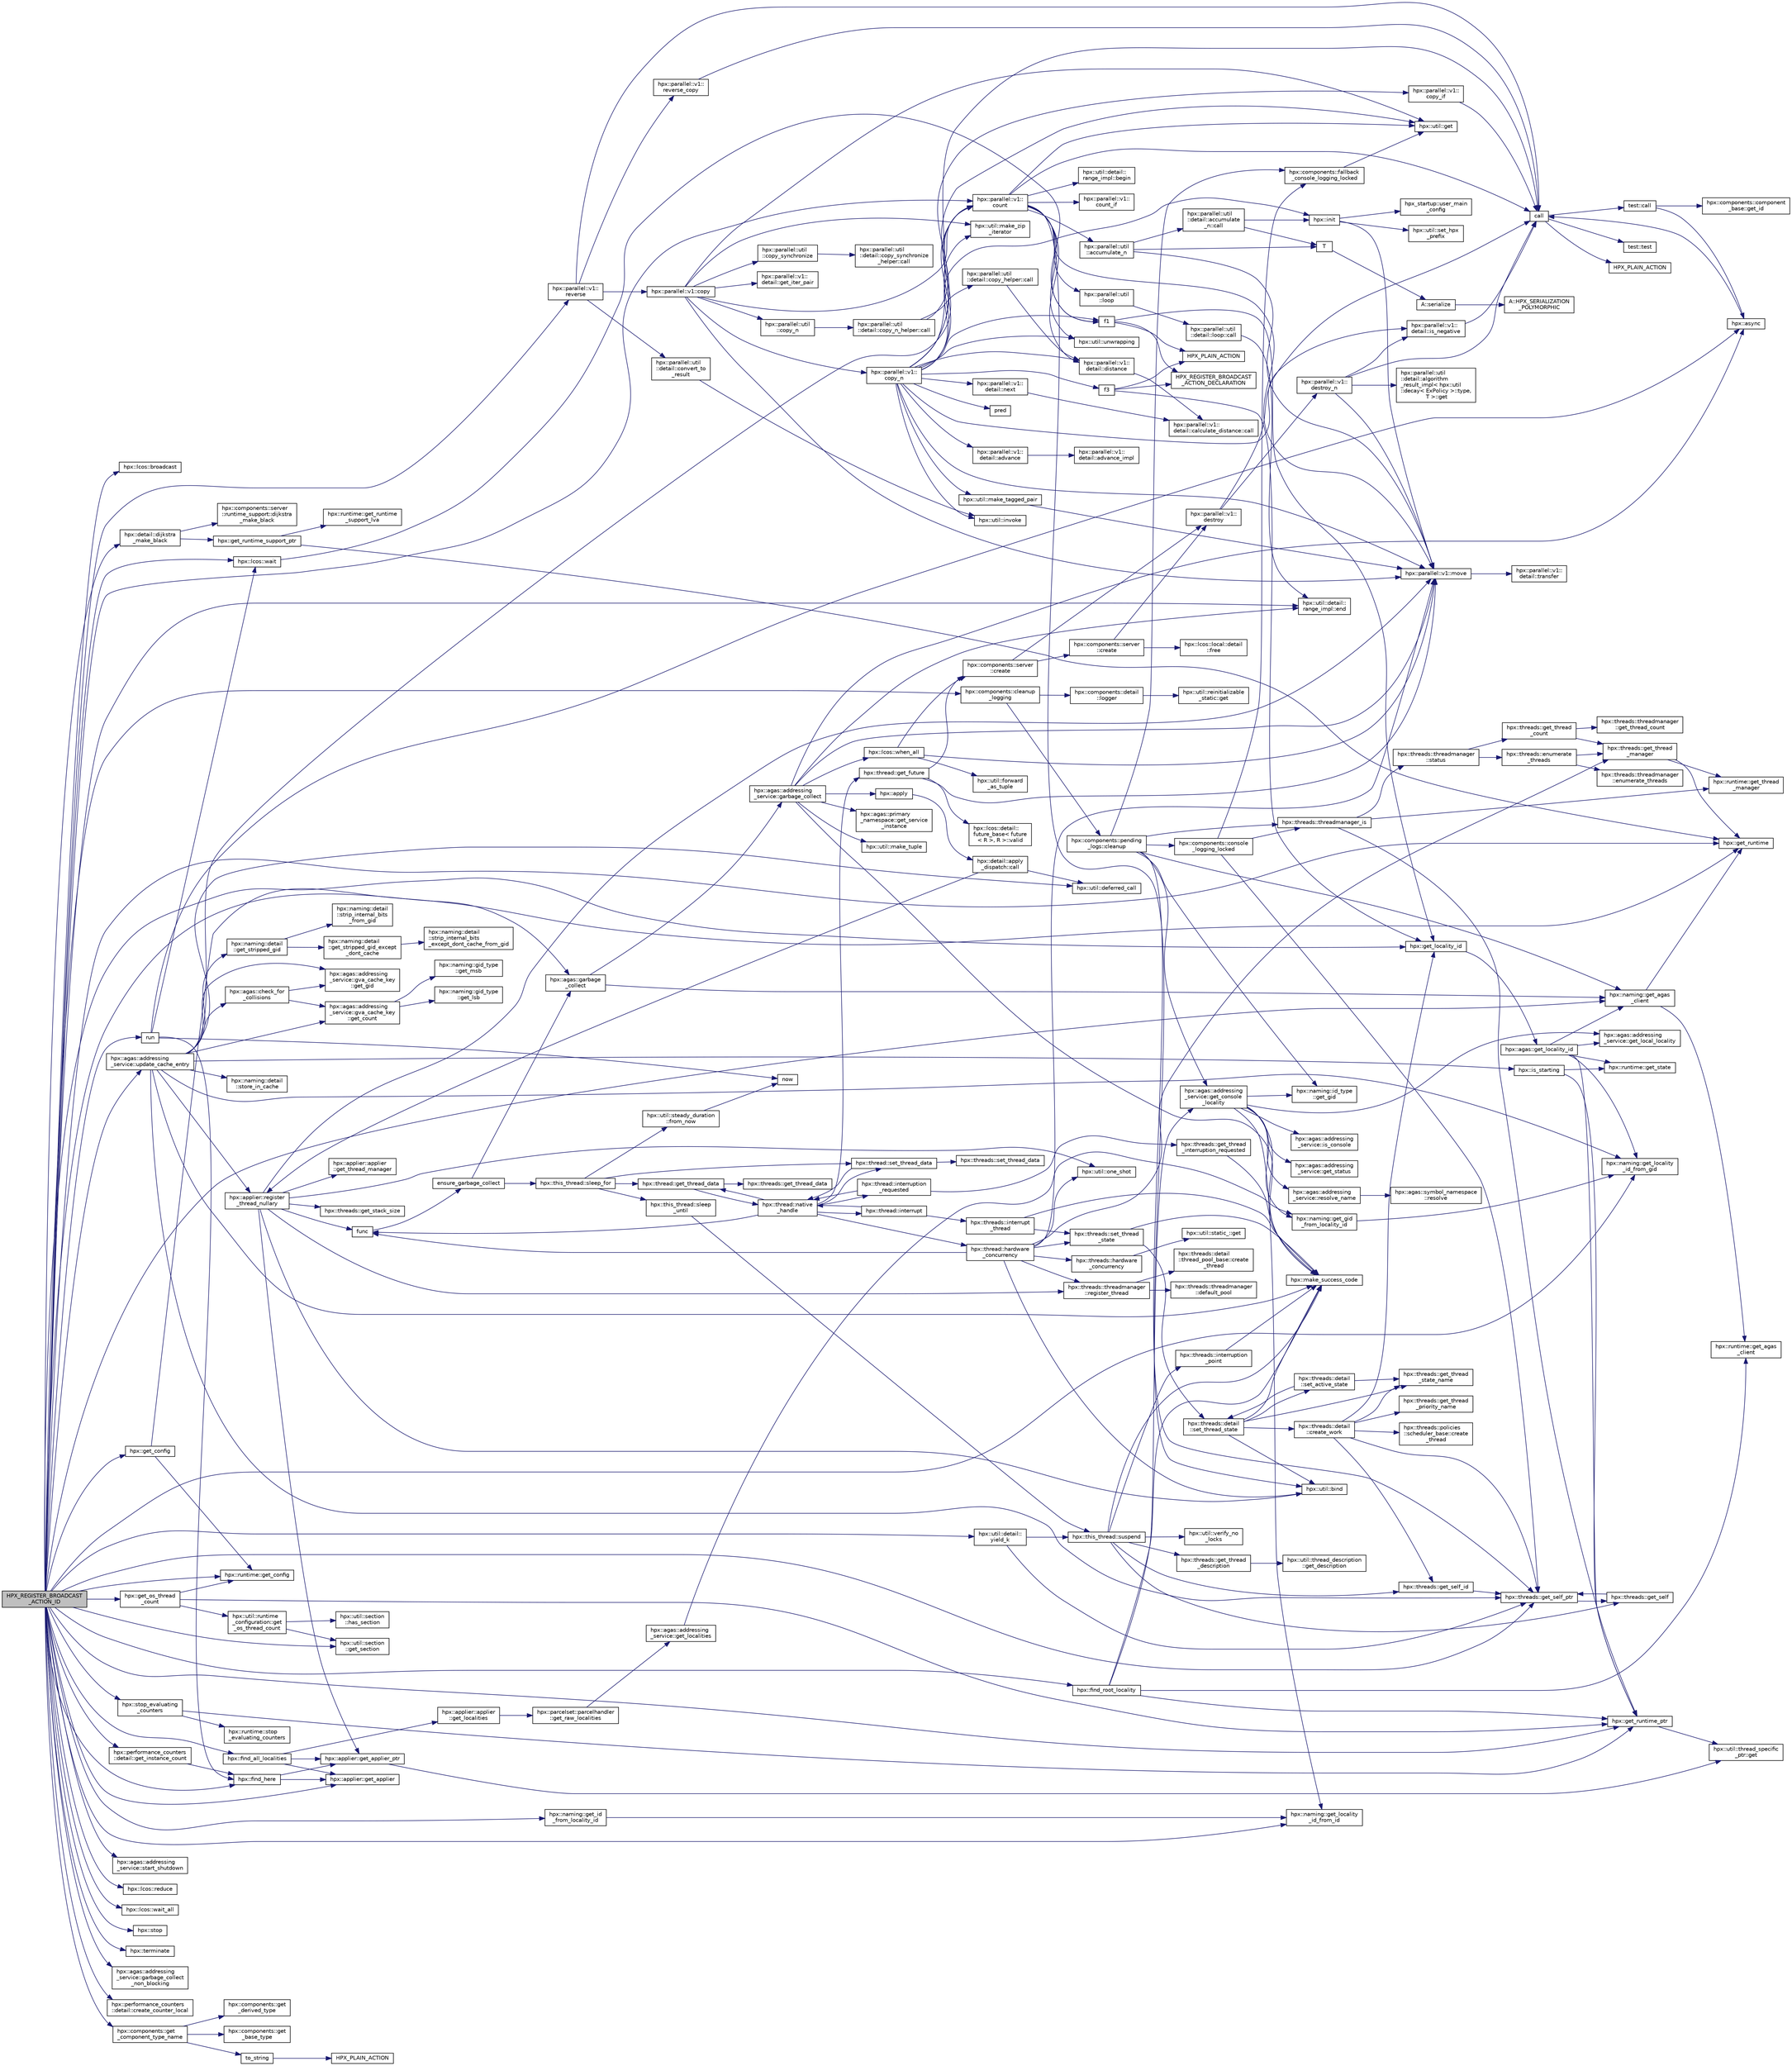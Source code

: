 digraph "HPX_REGISTER_BROADCAST_ACTION_ID"
{
  edge [fontname="Helvetica",fontsize="10",labelfontname="Helvetica",labelfontsize="10"];
  node [fontname="Helvetica",fontsize="10",shape=record];
  rankdir="LR";
  Node2 [label="HPX_REGISTER_BROADCAST\l_ACTION_ID",height=0.2,width=0.4,color="black", fillcolor="grey75", style="filled", fontcolor="black"];
  Node2 -> Node3 [color="midnightblue",fontsize="10",style="solid",fontname="Helvetica"];
  Node3 [label="hpx::lcos::broadcast",height=0.2,width=0.4,color="black", fillcolor="white", style="filled",URL="$d2/dc9/namespacehpx_1_1lcos.html#a07a7d3e7d52cda4c72624f53a2a506e0"];
  Node2 -> Node4 [color="midnightblue",fontsize="10",style="solid",fontname="Helvetica"];
  Node4 [label="hpx::detail::dijkstra\l_make_black",height=0.2,width=0.4,color="black", fillcolor="white", style="filled",URL="$d5/dbe/namespacehpx_1_1detail.html#ac6d90f314ffbe8f7bbe3f3e34b2f6aa5"];
  Node4 -> Node5 [color="midnightblue",fontsize="10",style="solid",fontname="Helvetica"];
  Node5 [label="hpx::get_runtime_support_ptr",height=0.2,width=0.4,color="black", fillcolor="white", style="filled",URL="$d8/d83/namespacehpx.html#ac8bb2dbc9d69dce929180e2679a9f56f"];
  Node5 -> Node6 [color="midnightblue",fontsize="10",style="solid",fontname="Helvetica"];
  Node6 [label="hpx::get_runtime",height=0.2,width=0.4,color="black", fillcolor="white", style="filled",URL="$d8/d83/namespacehpx.html#aef902cc6c7dd3b9fbadf34d1e850a070"];
  Node5 -> Node7 [color="midnightblue",fontsize="10",style="solid",fontname="Helvetica"];
  Node7 [label="hpx::runtime::get_runtime\l_support_lva",height=0.2,width=0.4,color="black", fillcolor="white", style="filled",URL="$d0/d7b/classhpx_1_1runtime.html#aa284ae9894186555459b37cef96ab1f2"];
  Node4 -> Node8 [color="midnightblue",fontsize="10",style="solid",fontname="Helvetica"];
  Node8 [label="hpx::components::server\l::runtime_support::dijkstra\l_make_black",height=0.2,width=0.4,color="black", fillcolor="white", style="filled",URL="$d8/d25/classhpx_1_1components_1_1server_1_1runtime__support.html#a003e2dcc7a6c16cf79ee72c8967563f4"];
  Node2 -> Node9 [color="midnightblue",fontsize="10",style="solid",fontname="Helvetica"];
  Node9 [label="hpx::applier::get_applier",height=0.2,width=0.4,color="black", fillcolor="white", style="filled",URL="$d8/dcb/namespacehpx_1_1applier.html#aba1147ab54a476403b37f20a39b1e239"];
  Node2 -> Node10 [color="midnightblue",fontsize="10",style="solid",fontname="Helvetica"];
  Node10 [label="hpx::agas::addressing\l_service::start_shutdown",height=0.2,width=0.4,color="black", fillcolor="white", style="filled",URL="$db/d58/structhpx_1_1agas_1_1addressing__service.html#a255409f4e785d0034b1a6fbd45a35bb5"];
  Node2 -> Node11 [color="midnightblue",fontsize="10",style="solid",fontname="Helvetica"];
  Node11 [label="hpx::get_os_thread\l_count",height=0.2,width=0.4,color="black", fillcolor="white", style="filled",URL="$d8/d83/namespacehpx.html#a7899ab2136e9b3ba674caf70aa659a59",tooltip="Return the number of OS-threads running in the runtime instance the current HPX-thread is associated ..."];
  Node11 -> Node12 [color="midnightblue",fontsize="10",style="solid",fontname="Helvetica"];
  Node12 [label="hpx::get_runtime_ptr",height=0.2,width=0.4,color="black", fillcolor="white", style="filled",URL="$d8/d83/namespacehpx.html#af29daf2bb3e01b4d6495a1742b6cce64"];
  Node12 -> Node13 [color="midnightblue",fontsize="10",style="solid",fontname="Helvetica"];
  Node13 [label="hpx::util::thread_specific\l_ptr::get",height=0.2,width=0.4,color="black", fillcolor="white", style="filled",URL="$d4/d4c/structhpx_1_1util_1_1thread__specific__ptr.html#a3b27d8520710478aa41d1f74206bdba9"];
  Node11 -> Node14 [color="midnightblue",fontsize="10",style="solid",fontname="Helvetica"];
  Node14 [label="hpx::runtime::get_config",height=0.2,width=0.4,color="black", fillcolor="white", style="filled",URL="$d0/d7b/classhpx_1_1runtime.html#a0bfe0241e54b1fe1dd4ec181d944de43",tooltip="access configuration information "];
  Node11 -> Node15 [color="midnightblue",fontsize="10",style="solid",fontname="Helvetica"];
  Node15 [label="hpx::util::runtime\l_configuration::get\l_os_thread_count",height=0.2,width=0.4,color="black", fillcolor="white", style="filled",URL="$d8/d70/classhpx_1_1util_1_1runtime__configuration.html#adfdef6ebaabc69741dde50ac4d6fd6a9"];
  Node15 -> Node16 [color="midnightblue",fontsize="10",style="solid",fontname="Helvetica"];
  Node16 [label="hpx::util::section\l::has_section",height=0.2,width=0.4,color="black", fillcolor="white", style="filled",URL="$dd/de4/classhpx_1_1util_1_1section.html#a2ef0091925e5c2e3fda235bff644cdb4"];
  Node15 -> Node17 [color="midnightblue",fontsize="10",style="solid",fontname="Helvetica"];
  Node17 [label="hpx::util::section\l::get_section",height=0.2,width=0.4,color="black", fillcolor="white", style="filled",URL="$dd/de4/classhpx_1_1util_1_1section.html#a3506cc01fb5453b2176f4747352c5517"];
  Node2 -> Node18 [color="midnightblue",fontsize="10",style="solid",fontname="Helvetica"];
  Node18 [label="hpx::util::detail::\lyield_k",height=0.2,width=0.4,color="black", fillcolor="white", style="filled",URL="$d2/d8e/namespacehpx_1_1util_1_1detail.html#a6320105908993a100a64b66dd76698c1"];
  Node18 -> Node19 [color="midnightblue",fontsize="10",style="solid",fontname="Helvetica"];
  Node19 [label="hpx::threads::get_self_ptr",height=0.2,width=0.4,color="black", fillcolor="white", style="filled",URL="$d7/d28/namespacehpx_1_1threads.html#a22877ae347ad884cde3a51397dad6c53"];
  Node19 -> Node20 [color="midnightblue",fontsize="10",style="solid",fontname="Helvetica"];
  Node20 [label="hpx::threads::get_self",height=0.2,width=0.4,color="black", fillcolor="white", style="filled",URL="$d7/d28/namespacehpx_1_1threads.html#a07daf4d6d29233f20d66d41ab7b5b8e8"];
  Node20 -> Node19 [color="midnightblue",fontsize="10",style="solid",fontname="Helvetica"];
  Node18 -> Node21 [color="midnightblue",fontsize="10",style="solid",fontname="Helvetica"];
  Node21 [label="hpx::this_thread::suspend",height=0.2,width=0.4,color="black", fillcolor="white", style="filled",URL="$d9/d52/namespacehpx_1_1this__thread.html#aca220026fb3014c0881d129fe31c0073"];
  Node21 -> Node20 [color="midnightblue",fontsize="10",style="solid",fontname="Helvetica"];
  Node21 -> Node22 [color="midnightblue",fontsize="10",style="solid",fontname="Helvetica"];
  Node22 [label="hpx::threads::get_self_id",height=0.2,width=0.4,color="black", fillcolor="white", style="filled",URL="$d7/d28/namespacehpx_1_1threads.html#afafe0f900b9fac3d4ed3c747625c1cfe"];
  Node22 -> Node19 [color="midnightblue",fontsize="10",style="solid",fontname="Helvetica"];
  Node21 -> Node23 [color="midnightblue",fontsize="10",style="solid",fontname="Helvetica"];
  Node23 [label="hpx::threads::interruption\l_point",height=0.2,width=0.4,color="black", fillcolor="white", style="filled",URL="$d7/d28/namespacehpx_1_1threads.html#ada6ec56a12b050707311d8c628089059"];
  Node23 -> Node24 [color="midnightblue",fontsize="10",style="solid",fontname="Helvetica"];
  Node24 [label="hpx::make_success_code",height=0.2,width=0.4,color="black", fillcolor="white", style="filled",URL="$d8/d83/namespacehpx.html#a0e8512a8f49e2a6c8185061181419d8f",tooltip="Returns error_code(hpx::success, \"success\", mode). "];
  Node21 -> Node25 [color="midnightblue",fontsize="10",style="solid",fontname="Helvetica"];
  Node25 [label="hpx::util::verify_no\l_locks",height=0.2,width=0.4,color="black", fillcolor="white", style="filled",URL="$df/dad/namespacehpx_1_1util.html#ae0e1837ee6f09b79b26c2e788d2e9fc9"];
  Node21 -> Node26 [color="midnightblue",fontsize="10",style="solid",fontname="Helvetica"];
  Node26 [label="hpx::threads::get_thread\l_description",height=0.2,width=0.4,color="black", fillcolor="white", style="filled",URL="$d7/d28/namespacehpx_1_1threads.html#a42fc18a7a680f4e8bc633a4b4c956701"];
  Node26 -> Node27 [color="midnightblue",fontsize="10",style="solid",fontname="Helvetica"];
  Node27 [label="hpx::util::thread_description\l::get_description",height=0.2,width=0.4,color="black", fillcolor="white", style="filled",URL="$df/d9e/structhpx_1_1util_1_1thread__description.html#a8c834e14eca6eb228188022577f9f952"];
  Node21 -> Node24 [color="midnightblue",fontsize="10",style="solid",fontname="Helvetica"];
  Node2 -> Node28 [color="midnightblue",fontsize="10",style="solid",fontname="Helvetica"];
  Node28 [label="hpx::parallel::v1::\lcount",height=0.2,width=0.4,color="black", fillcolor="white", style="filled",URL="$db/db9/namespacehpx_1_1parallel_1_1v1.html#a19d058114a2bd44801aab4176b188e23"];
  Node28 -> Node29 [color="midnightblue",fontsize="10",style="solid",fontname="Helvetica"];
  Node29 [label="hpx::parallel::v1::\lcount_if",height=0.2,width=0.4,color="black", fillcolor="white", style="filled",URL="$db/db9/namespacehpx_1_1parallel_1_1v1.html#ad836ff017ec208c2d6388a9b47b05ce0"];
  Node28 -> Node30 [color="midnightblue",fontsize="10",style="solid",fontname="Helvetica"];
  Node30 [label="f1",height=0.2,width=0.4,color="black", fillcolor="white", style="filled",URL="$d8/d8b/broadcast_8cpp.html#a1751fbd41f2529b84514a9dbd767959a"];
  Node30 -> Node31 [color="midnightblue",fontsize="10",style="solid",fontname="Helvetica"];
  Node31 [label="hpx::get_locality_id",height=0.2,width=0.4,color="black", fillcolor="white", style="filled",URL="$d8/d83/namespacehpx.html#a158d7c54a657bb364c1704033010697b",tooltip="Return the number of the locality this function is being called from. "];
  Node31 -> Node32 [color="midnightblue",fontsize="10",style="solid",fontname="Helvetica"];
  Node32 [label="hpx::agas::get_locality_id",height=0.2,width=0.4,color="black", fillcolor="white", style="filled",URL="$dc/d54/namespacehpx_1_1agas.html#a491cc2ddecdf0f1a9129900caa6a4d3e"];
  Node32 -> Node12 [color="midnightblue",fontsize="10",style="solid",fontname="Helvetica"];
  Node32 -> Node33 [color="midnightblue",fontsize="10",style="solid",fontname="Helvetica"];
  Node33 [label="hpx::runtime::get_state",height=0.2,width=0.4,color="black", fillcolor="white", style="filled",URL="$d0/d7b/classhpx_1_1runtime.html#ab405f80e060dac95d624520f38b0524c"];
  Node32 -> Node34 [color="midnightblue",fontsize="10",style="solid",fontname="Helvetica"];
  Node34 [label="hpx::naming::get_agas\l_client",height=0.2,width=0.4,color="black", fillcolor="white", style="filled",URL="$d4/dc9/namespacehpx_1_1naming.html#a0408fffd5d34b620712a801b0ae3b032"];
  Node34 -> Node6 [color="midnightblue",fontsize="10",style="solid",fontname="Helvetica"];
  Node34 -> Node35 [color="midnightblue",fontsize="10",style="solid",fontname="Helvetica"];
  Node35 [label="hpx::runtime::get_agas\l_client",height=0.2,width=0.4,color="black", fillcolor="white", style="filled",URL="$d0/d7b/classhpx_1_1runtime.html#aeb5dddd30d6b9861669af8ad44d1a96a"];
  Node32 -> Node36 [color="midnightblue",fontsize="10",style="solid",fontname="Helvetica"];
  Node36 [label="hpx::agas::addressing\l_service::get_local_locality",height=0.2,width=0.4,color="black", fillcolor="white", style="filled",URL="$db/d58/structhpx_1_1agas_1_1addressing__service.html#ab52c19a37c2a7a006c6c15f90ad0539c"];
  Node32 -> Node37 [color="midnightblue",fontsize="10",style="solid",fontname="Helvetica"];
  Node37 [label="hpx::naming::get_locality\l_id_from_gid",height=0.2,width=0.4,color="black", fillcolor="white", style="filled",URL="$d4/dc9/namespacehpx_1_1naming.html#a7fd43037784560bd04fda9b49e33529f"];
  Node30 -> Node38 [color="midnightblue",fontsize="10",style="solid",fontname="Helvetica"];
  Node38 [label="HPX_PLAIN_ACTION",height=0.2,width=0.4,color="black", fillcolor="white", style="filled",URL="$d8/d8b/broadcast_8cpp.html#a19685a0394ce6a99351f7a679f6eeefc"];
  Node30 -> Node39 [color="midnightblue",fontsize="10",style="solid",fontname="Helvetica"];
  Node39 [label="HPX_REGISTER_BROADCAST\l_ACTION_DECLARATION",height=0.2,width=0.4,color="black", fillcolor="white", style="filled",URL="$d7/d38/addressing__service_8cpp.html#a573d764d9cb34eec46a4bdffcf07875f"];
  Node28 -> Node40 [color="midnightblue",fontsize="10",style="solid",fontname="Helvetica"];
  Node40 [label="hpx::parallel::util\l::loop",height=0.2,width=0.4,color="black", fillcolor="white", style="filled",URL="$df/dc6/namespacehpx_1_1parallel_1_1util.html#a3f434e00f42929aac85debb8c5782213"];
  Node40 -> Node41 [color="midnightblue",fontsize="10",style="solid",fontname="Helvetica"];
  Node41 [label="hpx::parallel::util\l::detail::loop::call",height=0.2,width=0.4,color="black", fillcolor="white", style="filled",URL="$da/d06/structhpx_1_1parallel_1_1util_1_1detail_1_1loop.html#a5c5e8dbda782f09cdb7bc2509e3bf09e"];
  Node41 -> Node42 [color="midnightblue",fontsize="10",style="solid",fontname="Helvetica"];
  Node42 [label="hpx::util::detail::\lrange_impl::end",height=0.2,width=0.4,color="black", fillcolor="white", style="filled",URL="$d4/d4a/namespacehpx_1_1util_1_1detail_1_1range__impl.html#afb2ea48b0902f52ee4d8b764807b4316"];
  Node28 -> Node43 [color="midnightblue",fontsize="10",style="solid",fontname="Helvetica"];
  Node43 [label="hpx::util::bind",height=0.2,width=0.4,color="black", fillcolor="white", style="filled",URL="$df/dad/namespacehpx_1_1util.html#ad844caedf82a0173d6909d910c3e48c6"];
  Node28 -> Node44 [color="midnightblue",fontsize="10",style="solid",fontname="Helvetica"];
  Node44 [label="hpx::parallel::v1::move",height=0.2,width=0.4,color="black", fillcolor="white", style="filled",URL="$db/db9/namespacehpx_1_1parallel_1_1v1.html#aa7c4ede081ce786c9d1eb1adff495cfc"];
  Node44 -> Node45 [color="midnightblue",fontsize="10",style="solid",fontname="Helvetica"];
  Node45 [label="hpx::parallel::v1::\ldetail::transfer",height=0.2,width=0.4,color="black", fillcolor="white", style="filled",URL="$d2/ddd/namespacehpx_1_1parallel_1_1v1_1_1detail.html#ab1b56a05e1885ca7cc7ffa1804dd2f3c"];
  Node28 -> Node46 [color="midnightblue",fontsize="10",style="solid",fontname="Helvetica"];
  Node46 [label="hpx::util::get",height=0.2,width=0.4,color="black", fillcolor="white", style="filled",URL="$df/dad/namespacehpx_1_1util.html#a5cbd3c41f03f4d4acaedaa4777e3cc02"];
  Node28 -> Node47 [color="midnightblue",fontsize="10",style="solid",fontname="Helvetica"];
  Node47 [label="call",height=0.2,width=0.4,color="black", fillcolor="white", style="filled",URL="$d2/d67/promise__1620_8cpp.html#a58357f0b82bc761e1d0b9091ed563a70"];
  Node47 -> Node48 [color="midnightblue",fontsize="10",style="solid",fontname="Helvetica"];
  Node48 [label="test::test",height=0.2,width=0.4,color="black", fillcolor="white", style="filled",URL="$d8/d89/structtest.html#ab42d5ece712d716b04cb3f686f297a26"];
  Node47 -> Node49 [color="midnightblue",fontsize="10",style="solid",fontname="Helvetica"];
  Node49 [label="HPX_PLAIN_ACTION",height=0.2,width=0.4,color="black", fillcolor="white", style="filled",URL="$d2/d67/promise__1620_8cpp.html#ab96aab827a4b1fcaf66cfe0ba83fef23"];
  Node47 -> Node50 [color="midnightblue",fontsize="10",style="solid",fontname="Helvetica"];
  Node50 [label="test::call",height=0.2,width=0.4,color="black", fillcolor="white", style="filled",URL="$d8/d89/structtest.html#aeb29e7ed6518b9426ccf1344c52620ae"];
  Node50 -> Node51 [color="midnightblue",fontsize="10",style="solid",fontname="Helvetica"];
  Node51 [label="hpx::async",height=0.2,width=0.4,color="black", fillcolor="white", style="filled",URL="$d8/d83/namespacehpx.html#acb7d8e37b73b823956ce144f9a57eaa4"];
  Node51 -> Node47 [color="midnightblue",fontsize="10",style="solid",fontname="Helvetica"];
  Node50 -> Node52 [color="midnightblue",fontsize="10",style="solid",fontname="Helvetica"];
  Node52 [label="hpx::components::component\l_base::get_id",height=0.2,width=0.4,color="black", fillcolor="white", style="filled",URL="$d2/de6/classhpx_1_1components_1_1component__base.html#a4c8fd93514039bdf01c48d66d82b19cd"];
  Node28 -> Node53 [color="midnightblue",fontsize="10",style="solid",fontname="Helvetica"];
  Node53 [label="hpx::parallel::v1::\ldetail::distance",height=0.2,width=0.4,color="black", fillcolor="white", style="filled",URL="$d2/ddd/namespacehpx_1_1parallel_1_1v1_1_1detail.html#a6bea3c6a5f470cad11f27ee6bab4a33f"];
  Node53 -> Node54 [color="midnightblue",fontsize="10",style="solid",fontname="Helvetica"];
  Node54 [label="hpx::parallel::v1::\ldetail::calculate_distance::call",height=0.2,width=0.4,color="black", fillcolor="white", style="filled",URL="$db/dfa/structhpx_1_1parallel_1_1v1_1_1detail_1_1calculate__distance.html#a950a6627830a7d019ac0e734b0a447bf"];
  Node28 -> Node55 [color="midnightblue",fontsize="10",style="solid",fontname="Helvetica"];
  Node55 [label="hpx::util::unwrapping",height=0.2,width=0.4,color="black", fillcolor="white", style="filled",URL="$df/dad/namespacehpx_1_1util.html#a7529d9ac687684c33403cdd1f9cef8e4"];
  Node28 -> Node56 [color="midnightblue",fontsize="10",style="solid",fontname="Helvetica"];
  Node56 [label="hpx::parallel::util\l::accumulate_n",height=0.2,width=0.4,color="black", fillcolor="white", style="filled",URL="$df/dc6/namespacehpx_1_1parallel_1_1util.html#af19f9a2722f97c2247ea5d0dbb5e2d25"];
  Node56 -> Node57 [color="midnightblue",fontsize="10",style="solid",fontname="Helvetica"];
  Node57 [label="hpx::parallel::util\l::detail::accumulate\l_n::call",height=0.2,width=0.4,color="black", fillcolor="white", style="filled",URL="$d8/d3b/structhpx_1_1parallel_1_1util_1_1detail_1_1accumulate__n.html#a765aceb8ab313fc92f7c4aaf70ccca8f"];
  Node57 -> Node58 [color="midnightblue",fontsize="10",style="solid",fontname="Helvetica"];
  Node58 [label="hpx::init",height=0.2,width=0.4,color="black", fillcolor="white", style="filled",URL="$d8/d83/namespacehpx.html#a3c694ea960b47c56b33351ba16e3d76b",tooltip="Main entry point for launching the HPX runtime system. "];
  Node58 -> Node59 [color="midnightblue",fontsize="10",style="solid",fontname="Helvetica"];
  Node59 [label="hpx::util::set_hpx\l_prefix",height=0.2,width=0.4,color="black", fillcolor="white", style="filled",URL="$df/dad/namespacehpx_1_1util.html#ae40a23c1ba0a48d9304dcf717a95793e"];
  Node58 -> Node60 [color="midnightblue",fontsize="10",style="solid",fontname="Helvetica"];
  Node60 [label="hpx_startup::user_main\l_config",height=0.2,width=0.4,color="black", fillcolor="white", style="filled",URL="$d3/dd2/namespacehpx__startup.html#aaac571d88bd3912a4225a23eb3261637"];
  Node58 -> Node44 [color="midnightblue",fontsize="10",style="solid",fontname="Helvetica"];
  Node57 -> Node61 [color="midnightblue",fontsize="10",style="solid",fontname="Helvetica"];
  Node61 [label="T",height=0.2,width=0.4,color="black", fillcolor="white", style="filled",URL="$db/d33/polymorphic__semiintrusive__template_8cpp.html#ad187658f9cb91c1312b39ae7e896f1ea"];
  Node61 -> Node62 [color="midnightblue",fontsize="10",style="solid",fontname="Helvetica"];
  Node62 [label="A::serialize",height=0.2,width=0.4,color="black", fillcolor="white", style="filled",URL="$d7/da0/struct_a.html#a5f5c287cf471e274ed9dda0da1592212"];
  Node62 -> Node63 [color="midnightblue",fontsize="10",style="solid",fontname="Helvetica"];
  Node63 [label="A::HPX_SERIALIZATION\l_POLYMORPHIC",height=0.2,width=0.4,color="black", fillcolor="white", style="filled",URL="$d7/da0/struct_a.html#ada978cc156cebbafddb1f3aa4c01918c"];
  Node56 -> Node44 [color="midnightblue",fontsize="10",style="solid",fontname="Helvetica"];
  Node56 -> Node61 [color="midnightblue",fontsize="10",style="solid",fontname="Helvetica"];
  Node28 -> Node64 [color="midnightblue",fontsize="10",style="solid",fontname="Helvetica"];
  Node64 [label="hpx::util::detail::\lrange_impl::begin",height=0.2,width=0.4,color="black", fillcolor="white", style="filled",URL="$d4/d4a/namespacehpx_1_1util_1_1detail_1_1range__impl.html#a31e165df2b865cdd961f35ce938db41a"];
  Node2 -> Node65 [color="midnightblue",fontsize="10",style="solid",fontname="Helvetica"];
  Node65 [label="hpx::lcos::reduce",height=0.2,width=0.4,color="black", fillcolor="white", style="filled",URL="$d2/dc9/namespacehpx_1_1lcos.html#ab3c4b9250c66b24f9303ae78dea98fbf"];
  Node2 -> Node66 [color="midnightblue",fontsize="10",style="solid",fontname="Helvetica"];
  Node66 [label="hpx::naming::get_id\l_from_locality_id",height=0.2,width=0.4,color="black", fillcolor="white", style="filled",URL="$d4/dc9/namespacehpx_1_1naming.html#a70eba20e5dbbfcb7b61f3302a27fd2ea"];
  Node66 -> Node67 [color="midnightblue",fontsize="10",style="solid",fontname="Helvetica"];
  Node67 [label="hpx::naming::get_locality\l_id_from_id",height=0.2,width=0.4,color="black", fillcolor="white", style="filled",URL="$d4/dc9/namespacehpx_1_1naming.html#af568527a84c2ea192f494afa8a236e8c"];
  Node2 -> Node31 [color="midnightblue",fontsize="10",style="solid",fontname="Helvetica"];
  Node2 -> Node68 [color="midnightblue",fontsize="10",style="solid",fontname="Helvetica"];
  Node68 [label="hpx::find_here",height=0.2,width=0.4,color="black", fillcolor="white", style="filled",URL="$d8/d83/namespacehpx.html#af07c1b6e26bcdfb1138643a1a2133cf4",tooltip="Return the global id representing this locality. "];
  Node68 -> Node69 [color="midnightblue",fontsize="10",style="solid",fontname="Helvetica"];
  Node69 [label="hpx::applier::get_applier_ptr",height=0.2,width=0.4,color="black", fillcolor="white", style="filled",URL="$d8/dcb/namespacehpx_1_1applier.html#a617483cf2b77ad3a0aa428ade7b35299"];
  Node69 -> Node13 [color="midnightblue",fontsize="10",style="solid",fontname="Helvetica"];
  Node68 -> Node9 [color="midnightblue",fontsize="10",style="solid",fontname="Helvetica"];
  Node2 -> Node70 [color="midnightblue",fontsize="10",style="solid",fontname="Helvetica"];
  Node70 [label="hpx::find_root_locality",height=0.2,width=0.4,color="black", fillcolor="white", style="filled",URL="$d8/d83/namespacehpx.html#a91f701414a6c667c3b58a2e50b93ad0a",tooltip="Return the global id representing the root locality. "];
  Node70 -> Node12 [color="midnightblue",fontsize="10",style="solid",fontname="Helvetica"];
  Node70 -> Node35 [color="midnightblue",fontsize="10",style="solid",fontname="Helvetica"];
  Node70 -> Node71 [color="midnightblue",fontsize="10",style="solid",fontname="Helvetica"];
  Node71 [label="hpx::agas::addressing\l_service::get_console\l_locality",height=0.2,width=0.4,color="black", fillcolor="white", style="filled",URL="$db/d58/structhpx_1_1agas_1_1addressing__service.html#aae7aeb51157efaed2271de8e0b49e917",tooltip="Get locality locality_id of the console locality. "];
  Node71 -> Node72 [color="midnightblue",fontsize="10",style="solid",fontname="Helvetica"];
  Node72 [label="hpx::agas::addressing\l_service::get_status",height=0.2,width=0.4,color="black", fillcolor="white", style="filled",URL="$db/d58/structhpx_1_1agas_1_1addressing__service.html#a4d0305db2b63435b0418e4603b70533d"];
  Node71 -> Node24 [color="midnightblue",fontsize="10",style="solid",fontname="Helvetica"];
  Node71 -> Node73 [color="midnightblue",fontsize="10",style="solid",fontname="Helvetica"];
  Node73 [label="hpx::agas::addressing\l_service::is_console",height=0.2,width=0.4,color="black", fillcolor="white", style="filled",URL="$db/d58/structhpx_1_1agas_1_1addressing__service.html#aab78f53372b45edb3de49e2030af215b",tooltip="Returns whether this addressing_service represents the console locality. "];
  Node71 -> Node36 [color="midnightblue",fontsize="10",style="solid",fontname="Helvetica"];
  Node71 -> Node74 [color="midnightblue",fontsize="10",style="solid",fontname="Helvetica"];
  Node74 [label="hpx::naming::get_gid\l_from_locality_id",height=0.2,width=0.4,color="black", fillcolor="white", style="filled",URL="$d4/dc9/namespacehpx_1_1naming.html#ae50a3ecdb5854b6a25a556ebc9830541"];
  Node74 -> Node37 [color="midnightblue",fontsize="10",style="solid",fontname="Helvetica"];
  Node71 -> Node75 [color="midnightblue",fontsize="10",style="solid",fontname="Helvetica"];
  Node75 [label="hpx::agas::addressing\l_service::resolve_name",height=0.2,width=0.4,color="black", fillcolor="white", style="filled",URL="$db/d58/structhpx_1_1agas_1_1addressing__service.html#a958dcde257f99d445f7d9cafa6d55fbe"];
  Node75 -> Node76 [color="midnightblue",fontsize="10",style="solid",fontname="Helvetica"];
  Node76 [label="hpx::agas::symbol_namespace\l::resolve",height=0.2,width=0.4,color="black", fillcolor="white", style="filled",URL="$dd/d5e/structhpx_1_1agas_1_1symbol__namespace.html#a6e3738ab07d37cf31822ab6044e856e8"];
  Node71 -> Node67 [color="midnightblue",fontsize="10",style="solid",fontname="Helvetica"];
  Node71 -> Node77 [color="midnightblue",fontsize="10",style="solid",fontname="Helvetica"];
  Node77 [label="hpx::naming::id_type\l::get_gid",height=0.2,width=0.4,color="black", fillcolor="white", style="filled",URL="$db/dee/structhpx_1_1naming_1_1id__type.html#a0375af42ca6b0ff79e627d91bfae571b"];
  Node70 -> Node24 [color="midnightblue",fontsize="10",style="solid",fontname="Helvetica"];
  Node2 -> Node78 [color="midnightblue",fontsize="10",style="solid",fontname="Helvetica"];
  Node78 [label="hpx::stop_evaluating\l_counters",height=0.2,width=0.4,color="black", fillcolor="white", style="filled",URL="$d8/d83/namespacehpx.html#a4c07b585f52c6b10f3a8ad720671cbde"];
  Node78 -> Node12 [color="midnightblue",fontsize="10",style="solid",fontname="Helvetica"];
  Node78 -> Node79 [color="midnightblue",fontsize="10",style="solid",fontname="Helvetica"];
  Node79 [label="hpx::runtime::stop\l_evaluating_counters",height=0.2,width=0.4,color="black", fillcolor="white", style="filled",URL="$d0/d7b/classhpx_1_1runtime.html#a0289da7a5aeb2f516cc357d0ecd48bb1"];
  Node2 -> Node80 [color="midnightblue",fontsize="10",style="solid",fontname="Helvetica"];
  Node80 [label="hpx::find_all_localities",height=0.2,width=0.4,color="black", fillcolor="white", style="filled",URL="$d8/d83/namespacehpx.html#a820f6ca4310861d4f6390cbd066c659b",tooltip="Return the list of global ids representing all localities available to this application. "];
  Node80 -> Node69 [color="midnightblue",fontsize="10",style="solid",fontname="Helvetica"];
  Node80 -> Node9 [color="midnightblue",fontsize="10",style="solid",fontname="Helvetica"];
  Node80 -> Node81 [color="midnightblue",fontsize="10",style="solid",fontname="Helvetica"];
  Node81 [label="hpx::applier::applier\l::get_localities",height=0.2,width=0.4,color="black", fillcolor="white", style="filled",URL="$da/dcb/classhpx_1_1applier_1_1applier.html#a1d4a6d6d2a6e941d365075f597ce590f"];
  Node81 -> Node82 [color="midnightblue",fontsize="10",style="solid",fontname="Helvetica"];
  Node82 [label="hpx::parcelset::parcelhandler\l::get_raw_localities",height=0.2,width=0.4,color="black", fillcolor="white", style="filled",URL="$d4/d2f/classhpx_1_1parcelset_1_1parcelhandler.html#ac4cb84a74380ddbab1039ad7ab672007"];
  Node82 -> Node83 [color="midnightblue",fontsize="10",style="solid",fontname="Helvetica"];
  Node83 [label="hpx::agas::addressing\l_service::get_localities",height=0.2,width=0.4,color="black", fillcolor="white", style="filled",URL="$db/d58/structhpx_1_1agas_1_1addressing__service.html#a3d263988f86b2a4c26dbb8d734540a5a",tooltip="Query for the locality_ids of all known localities. "];
  Node83 -> Node74 [color="midnightblue",fontsize="10",style="solid",fontname="Helvetica"];
  Node2 -> Node84 [color="midnightblue",fontsize="10",style="solid",fontname="Helvetica"];
  Node84 [label="hpx::parallel::v1::\lreverse",height=0.2,width=0.4,color="black", fillcolor="white", style="filled",URL="$db/db9/namespacehpx_1_1parallel_1_1v1.html#a6bbf1266e4c8218912dd6b0f4e45af81"];
  Node84 -> Node47 [color="midnightblue",fontsize="10",style="solid",fontname="Helvetica"];
  Node84 -> Node85 [color="midnightblue",fontsize="10",style="solid",fontname="Helvetica"];
  Node85 [label="hpx::parallel::v1::\lreverse_copy",height=0.2,width=0.4,color="black", fillcolor="white", style="filled",URL="$db/db9/namespacehpx_1_1parallel_1_1v1.html#aedd09ef40f3bfef90c556a9a8fc20c7c"];
  Node85 -> Node47 [color="midnightblue",fontsize="10",style="solid",fontname="Helvetica"];
  Node84 -> Node86 [color="midnightblue",fontsize="10",style="solid",fontname="Helvetica"];
  Node86 [label="hpx::parallel::util\l::detail::convert_to\l_result",height=0.2,width=0.4,color="black", fillcolor="white", style="filled",URL="$db/d3e/namespacehpx_1_1parallel_1_1util_1_1detail.html#a638597f2ae0d53368cad30a6047f748e"];
  Node86 -> Node87 [color="midnightblue",fontsize="10",style="solid",fontname="Helvetica"];
  Node87 [label="hpx::util::invoke",height=0.2,width=0.4,color="black", fillcolor="white", style="filled",URL="$df/dad/namespacehpx_1_1util.html#a9ed3f52b36e725e476dbf5099134ed3d"];
  Node84 -> Node88 [color="midnightblue",fontsize="10",style="solid",fontname="Helvetica"];
  Node88 [label="hpx::parallel::v1::copy",height=0.2,width=0.4,color="black", fillcolor="white", style="filled",URL="$db/db9/namespacehpx_1_1parallel_1_1v1.html#a502f993845638113034b4a1629b7a3c7"];
  Node88 -> Node89 [color="midnightblue",fontsize="10",style="solid",fontname="Helvetica"];
  Node89 [label="hpx::parallel::v1::\lcopy_n",height=0.2,width=0.4,color="black", fillcolor="white", style="filled",URL="$db/db9/namespacehpx_1_1parallel_1_1v1.html#a62b381b00123e950f7cd81ae9b16c4a6"];
  Node89 -> Node90 [color="midnightblue",fontsize="10",style="solid",fontname="Helvetica"];
  Node90 [label="hpx::util::make_tagged_pair",height=0.2,width=0.4,color="black", fillcolor="white", style="filled",URL="$df/dad/namespacehpx_1_1util.html#afa71e8b7f4f559051a5ff14a508c543c"];
  Node90 -> Node44 [color="midnightblue",fontsize="10",style="solid",fontname="Helvetica"];
  Node89 -> Node91 [color="midnightblue",fontsize="10",style="solid",fontname="Helvetica"];
  Node91 [label="hpx::parallel::v1::\ldetail::is_negative",height=0.2,width=0.4,color="black", fillcolor="white", style="filled",URL="$d2/ddd/namespacehpx_1_1parallel_1_1v1_1_1detail.html#adf2e40fc4b20ad0fd442ee3118a4d527"];
  Node91 -> Node47 [color="midnightblue",fontsize="10",style="solid",fontname="Helvetica"];
  Node89 -> Node46 [color="midnightblue",fontsize="10",style="solid",fontname="Helvetica"];
  Node89 -> Node47 [color="midnightblue",fontsize="10",style="solid",fontname="Helvetica"];
  Node89 -> Node92 [color="midnightblue",fontsize="10",style="solid",fontname="Helvetica"];
  Node92 [label="pred",height=0.2,width=0.4,color="black", fillcolor="white", style="filled",URL="$dc/d8b/cxx11__std__thread_8cpp.html#a31ff3168522b47b050989c5e07dd8408"];
  Node89 -> Node87 [color="midnightblue",fontsize="10",style="solid",fontname="Helvetica"];
  Node89 -> Node93 [color="midnightblue",fontsize="10",style="solid",fontname="Helvetica"];
  Node93 [label="hpx::parallel::v1::\lcopy_if",height=0.2,width=0.4,color="black", fillcolor="white", style="filled",URL="$db/db9/namespacehpx_1_1parallel_1_1v1.html#a9a749519e8f71f886d23aecb6ceaaf8a"];
  Node93 -> Node47 [color="midnightblue",fontsize="10",style="solid",fontname="Helvetica"];
  Node89 -> Node28 [color="midnightblue",fontsize="10",style="solid",fontname="Helvetica"];
  Node89 -> Node53 [color="midnightblue",fontsize="10",style="solid",fontname="Helvetica"];
  Node89 -> Node58 [color="midnightblue",fontsize="10",style="solid",fontname="Helvetica"];
  Node89 -> Node94 [color="midnightblue",fontsize="10",style="solid",fontname="Helvetica"];
  Node94 [label="hpx::util::make_zip\l_iterator",height=0.2,width=0.4,color="black", fillcolor="white", style="filled",URL="$df/dad/namespacehpx_1_1util.html#a2f68369b316e5699be2c81c04e3ee209"];
  Node89 -> Node30 [color="midnightblue",fontsize="10",style="solid",fontname="Helvetica"];
  Node89 -> Node95 [color="midnightblue",fontsize="10",style="solid",fontname="Helvetica"];
  Node95 [label="f3",height=0.2,width=0.4,color="black", fillcolor="white", style="filled",URL="$d8/d8b/broadcast_8cpp.html#a9bac347cb7dd97427ecd2dd58525b646"];
  Node95 -> Node31 [color="midnightblue",fontsize="10",style="solid",fontname="Helvetica"];
  Node95 -> Node38 [color="midnightblue",fontsize="10",style="solid",fontname="Helvetica"];
  Node95 -> Node39 [color="midnightblue",fontsize="10",style="solid",fontname="Helvetica"];
  Node89 -> Node96 [color="midnightblue",fontsize="10",style="solid",fontname="Helvetica"];
  Node96 [label="hpx::parallel::v1::\ldetail::next",height=0.2,width=0.4,color="black", fillcolor="white", style="filled",URL="$d2/ddd/namespacehpx_1_1parallel_1_1v1_1_1detail.html#a0a6696d8c17a32b8ebfaa496b9ab3332"];
  Node96 -> Node54 [color="midnightblue",fontsize="10",style="solid",fontname="Helvetica"];
  Node89 -> Node97 [color="midnightblue",fontsize="10",style="solid",fontname="Helvetica"];
  Node97 [label="hpx::parallel::v1::\ldetail::advance",height=0.2,width=0.4,color="black", fillcolor="white", style="filled",URL="$d2/ddd/namespacehpx_1_1parallel_1_1v1_1_1detail.html#ad9fca7bce7b3e3c32302967ffc1fb4a4"];
  Node97 -> Node98 [color="midnightblue",fontsize="10",style="solid",fontname="Helvetica"];
  Node98 [label="hpx::parallel::v1::\ldetail::advance_impl",height=0.2,width=0.4,color="black", fillcolor="white", style="filled",URL="$d2/ddd/namespacehpx_1_1parallel_1_1v1_1_1detail.html#ad4fa62ca115927187e4063b65ee5f317"];
  Node89 -> Node44 [color="midnightblue",fontsize="10",style="solid",fontname="Helvetica"];
  Node89 -> Node55 [color="midnightblue",fontsize="10",style="solid",fontname="Helvetica"];
  Node88 -> Node28 [color="midnightblue",fontsize="10",style="solid",fontname="Helvetica"];
  Node88 -> Node99 [color="midnightblue",fontsize="10",style="solid",fontname="Helvetica"];
  Node99 [label="hpx::parallel::util\l::copy_n",height=0.2,width=0.4,color="black", fillcolor="white", style="filled",URL="$df/dc6/namespacehpx_1_1parallel_1_1util.html#ab30b19e9d50f04c88be6cb7408c82987"];
  Node99 -> Node100 [color="midnightblue",fontsize="10",style="solid",fontname="Helvetica"];
  Node100 [label="hpx::parallel::util\l::detail::copy_n_helper::call",height=0.2,width=0.4,color="black", fillcolor="white", style="filled",URL="$de/d50/structhpx_1_1parallel_1_1util_1_1detail_1_1copy__n__helper.html#ae283ae8df16258386dd2aa4d58d4df8e"];
  Node100 -> Node28 [color="midnightblue",fontsize="10",style="solid",fontname="Helvetica"];
  Node100 -> Node101 [color="midnightblue",fontsize="10",style="solid",fontname="Helvetica"];
  Node101 [label="hpx::parallel::util\l::detail::copy_helper::call",height=0.2,width=0.4,color="black", fillcolor="white", style="filled",URL="$db/d59/structhpx_1_1parallel_1_1util_1_1detail_1_1copy__helper.html#ac801832edc0b6a84595880bb4613cb60"];
  Node101 -> Node53 [color="midnightblue",fontsize="10",style="solid",fontname="Helvetica"];
  Node88 -> Node102 [color="midnightblue",fontsize="10",style="solid",fontname="Helvetica"];
  Node102 [label="hpx::parallel::v1::\ldetail::get_iter_pair",height=0.2,width=0.4,color="black", fillcolor="white", style="filled",URL="$d2/ddd/namespacehpx_1_1parallel_1_1v1_1_1detail.html#ac4d3c2918035705998b9b049c5440119"];
  Node88 -> Node94 [color="midnightblue",fontsize="10",style="solid",fontname="Helvetica"];
  Node88 -> Node46 [color="midnightblue",fontsize="10",style="solid",fontname="Helvetica"];
  Node88 -> Node103 [color="midnightblue",fontsize="10",style="solid",fontname="Helvetica"];
  Node103 [label="hpx::parallel::util\l::copy_synchronize",height=0.2,width=0.4,color="black", fillcolor="white", style="filled",URL="$df/dc6/namespacehpx_1_1parallel_1_1util.html#ad33c06f9b1fc663f33b9fb189390e71b"];
  Node103 -> Node104 [color="midnightblue",fontsize="10",style="solid",fontname="Helvetica"];
  Node104 [label="hpx::parallel::util\l::detail::copy_synchronize\l_helper::call",height=0.2,width=0.4,color="black", fillcolor="white", style="filled",URL="$d7/d41/structhpx_1_1parallel_1_1util_1_1detail_1_1copy__synchronize__helper.html#a7c8e8c72844a8fd415b6b3517cc1a224"];
  Node88 -> Node44 [color="midnightblue",fontsize="10",style="solid",fontname="Helvetica"];
  Node2 -> Node67 [color="midnightblue",fontsize="10",style="solid",fontname="Helvetica"];
  Node2 -> Node105 [color="midnightblue",fontsize="10",style="solid",fontname="Helvetica"];
  Node105 [label="hpx::lcos::wait_all",height=0.2,width=0.4,color="black", fillcolor="white", style="filled",URL="$d2/dc9/namespacehpx_1_1lcos.html#aa22f424df487aac588e30b71f15dd2fe"];
  Node2 -> Node106 [color="midnightblue",fontsize="10",style="solid",fontname="Helvetica"];
  Node106 [label="hpx::stop",height=0.2,width=0.4,color="black", fillcolor="white", style="filled",URL="$d8/d83/namespacehpx.html#a01a3c286e028da685dd9d616fb7c33c7",tooltip="Stop the runtime system. "];
  Node2 -> Node37 [color="midnightblue",fontsize="10",style="solid",fontname="Helvetica"];
  Node2 -> Node107 [color="midnightblue",fontsize="10",style="solid",fontname="Helvetica"];
  Node107 [label="hpx::terminate",height=0.2,width=0.4,color="black", fillcolor="white", style="filled",URL="$d8/d83/namespacehpx.html#a6aaa247c60a4c2197141dd92d59c6e4b",tooltip="Terminate any application non-gracefully. "];
  Node2 -> Node108 [color="midnightblue",fontsize="10",style="solid",fontname="Helvetica"];
  Node108 [label="hpx::get_config",height=0.2,width=0.4,color="black", fillcolor="white", style="filled",URL="$d8/d83/namespacehpx.html#af6c04a6afc43ad0d12bc0c9ed25501d1"];
  Node108 -> Node6 [color="midnightblue",fontsize="10",style="solid",fontname="Helvetica"];
  Node108 -> Node14 [color="midnightblue",fontsize="10",style="solid",fontname="Helvetica"];
  Node2 -> Node6 [color="midnightblue",fontsize="10",style="solid",fontname="Helvetica"];
  Node2 -> Node14 [color="midnightblue",fontsize="10",style="solid",fontname="Helvetica"];
  Node2 -> Node17 [color="midnightblue",fontsize="10",style="solid",fontname="Helvetica"];
  Node2 -> Node34 [color="midnightblue",fontsize="10",style="solid",fontname="Helvetica"];
  Node2 -> Node109 [color="midnightblue",fontsize="10",style="solid",fontname="Helvetica"];
  Node109 [label="hpx::agas::addressing\l_service::update_cache_entry",height=0.2,width=0.4,color="black", fillcolor="white", style="filled",URL="$db/d58/structhpx_1_1agas_1_1addressing__service.html#ab49f7530592fc5c804c94720b8ffd61d"];
  Node109 -> Node24 [color="midnightblue",fontsize="10",style="solid",fontname="Helvetica"];
  Node109 -> Node110 [color="midnightblue",fontsize="10",style="solid",fontname="Helvetica"];
  Node110 [label="hpx::naming::detail\l::store_in_cache",height=0.2,width=0.4,color="black", fillcolor="white", style="filled",URL="$d5/d18/namespacehpx_1_1naming_1_1detail.html#a58e1ddcbd72ed4042377e11f32abf3fa"];
  Node109 -> Node111 [color="midnightblue",fontsize="10",style="solid",fontname="Helvetica"];
  Node111 [label="hpx::naming::detail\l::get_stripped_gid",height=0.2,width=0.4,color="black", fillcolor="white", style="filled",URL="$d5/d18/namespacehpx_1_1naming_1_1detail.html#ad3a849cb7ebd5dccf9aefadccc21dd89"];
  Node111 -> Node112 [color="midnightblue",fontsize="10",style="solid",fontname="Helvetica"];
  Node112 [label="hpx::naming::detail\l::strip_internal_bits\l_from_gid",height=0.2,width=0.4,color="black", fillcolor="white", style="filled",URL="$d5/d18/namespacehpx_1_1naming_1_1detail.html#a95cca4d4bc82a9da3e804b225b03dfaf"];
  Node111 -> Node113 [color="midnightblue",fontsize="10",style="solid",fontname="Helvetica"];
  Node113 [label="hpx::naming::detail\l::get_stripped_gid_except\l_dont_cache",height=0.2,width=0.4,color="black", fillcolor="white", style="filled",URL="$d5/d18/namespacehpx_1_1naming_1_1detail.html#a1ab848588112d0f7fac377a15692c9cc"];
  Node113 -> Node114 [color="midnightblue",fontsize="10",style="solid",fontname="Helvetica"];
  Node114 [label="hpx::naming::detail\l::strip_internal_bits\l_except_dont_cache_from_gid",height=0.2,width=0.4,color="black", fillcolor="white", style="filled",URL="$d5/d18/namespacehpx_1_1naming_1_1detail.html#aabeb51a92376c6bfb9cf31bf9ff0c4cc"];
  Node109 -> Node37 [color="midnightblue",fontsize="10",style="solid",fontname="Helvetica"];
  Node109 -> Node19 [color="midnightblue",fontsize="10",style="solid",fontname="Helvetica"];
  Node109 -> Node115 [color="midnightblue",fontsize="10",style="solid",fontname="Helvetica"];
  Node115 [label="hpx::is_starting",height=0.2,width=0.4,color="black", fillcolor="white", style="filled",URL="$d8/d83/namespacehpx.html#ab3ff61647293cfe9b7c3060fee8445a5",tooltip="Test whether the runtime system is currently being started. "];
  Node115 -> Node12 [color="midnightblue",fontsize="10",style="solid",fontname="Helvetica"];
  Node115 -> Node33 [color="midnightblue",fontsize="10",style="solid",fontname="Helvetica"];
  Node109 -> Node116 [color="midnightblue",fontsize="10",style="solid",fontname="Helvetica"];
  Node116 [label="hpx::applier::register\l_thread_nullary",height=0.2,width=0.4,color="black", fillcolor="white", style="filled",URL="$d8/dcb/namespacehpx_1_1applier.html#a401cd1145927e58d74d1eb52aaccd936"];
  Node116 -> Node69 [color="midnightblue",fontsize="10",style="solid",fontname="Helvetica"];
  Node116 -> Node117 [color="midnightblue",fontsize="10",style="solid",fontname="Helvetica"];
  Node117 [label="func",height=0.2,width=0.4,color="black", fillcolor="white", style="filled",URL="$d8/dfd/id__type__ref__counting__1032_8cpp.html#ab811b86ea5107ffb3351fcaa29d2c652"];
  Node117 -> Node118 [color="midnightblue",fontsize="10",style="solid",fontname="Helvetica"];
  Node118 [label="ensure_garbage_collect",height=0.2,width=0.4,color="black", fillcolor="white", style="filled",URL="$d8/dfd/id__type__ref__counting__1032_8cpp.html#a5264b94bf7c262ac0e521fb290d476d5"];
  Node118 -> Node119 [color="midnightblue",fontsize="10",style="solid",fontname="Helvetica"];
  Node119 [label="hpx::this_thread::sleep_for",height=0.2,width=0.4,color="black", fillcolor="white", style="filled",URL="$d9/d52/namespacehpx_1_1this__thread.html#afc042a5a5fa52eef2d1d177a343435cf"];
  Node119 -> Node120 [color="midnightblue",fontsize="10",style="solid",fontname="Helvetica"];
  Node120 [label="hpx::this_thread::sleep\l_until",height=0.2,width=0.4,color="black", fillcolor="white", style="filled",URL="$d9/d52/namespacehpx_1_1this__thread.html#ae12a853980115b23ff0ab8ca06622658"];
  Node120 -> Node21 [color="midnightblue",fontsize="10",style="solid",fontname="Helvetica"];
  Node119 -> Node121 [color="midnightblue",fontsize="10",style="solid",fontname="Helvetica"];
  Node121 [label="hpx::util::steady_duration\l::from_now",height=0.2,width=0.4,color="black", fillcolor="white", style="filled",URL="$d9/d4f/classhpx_1_1util_1_1steady__duration.html#a0132206d767cd0f7395507b40111a153"];
  Node121 -> Node122 [color="midnightblue",fontsize="10",style="solid",fontname="Helvetica"];
  Node122 [label="now",height=0.2,width=0.4,color="black", fillcolor="white", style="filled",URL="$de/db3/1d__stencil__1__omp_8cpp.html#a89e9667753dccfac455bd37a7a3a7b16"];
  Node119 -> Node123 [color="midnightblue",fontsize="10",style="solid",fontname="Helvetica"];
  Node123 [label="hpx::thread::get_thread_data",height=0.2,width=0.4,color="black", fillcolor="white", style="filled",URL="$de/d9b/classhpx_1_1thread.html#a4535ef82cec3b953d2c941d20e3e3904"];
  Node123 -> Node124 [color="midnightblue",fontsize="10",style="solid",fontname="Helvetica"];
  Node124 [label="hpx::threads::get_thread_data",height=0.2,width=0.4,color="black", fillcolor="white", style="filled",URL="$d7/d28/namespacehpx_1_1threads.html#a8737931ff6303807225f735b2b384ae4"];
  Node123 -> Node125 [color="midnightblue",fontsize="10",style="solid",fontname="Helvetica"];
  Node125 [label="hpx::thread::native\l_handle",height=0.2,width=0.4,color="black", fillcolor="white", style="filled",URL="$de/d9b/classhpx_1_1thread.html#acf48190d264ab64c1c4ec99d0b421b5a"];
  Node125 -> Node126 [color="midnightblue",fontsize="10",style="solid",fontname="Helvetica"];
  Node126 [label="hpx::thread::hardware\l_concurrency",height=0.2,width=0.4,color="black", fillcolor="white", style="filled",URL="$de/d9b/classhpx_1_1thread.html#a8e4fff210e02485ba493bc3a2a956c03"];
  Node126 -> Node127 [color="midnightblue",fontsize="10",style="solid",fontname="Helvetica"];
  Node127 [label="hpx::threads::hardware\l_concurrency",height=0.2,width=0.4,color="black", fillcolor="white", style="filled",URL="$d7/d28/namespacehpx_1_1threads.html#aa8752a235478d2ad7b5ac467b63ab527"];
  Node127 -> Node128 [color="midnightblue",fontsize="10",style="solid",fontname="Helvetica"];
  Node128 [label="hpx::util::static_::get",height=0.2,width=0.4,color="black", fillcolor="white", style="filled",URL="$d3/dbb/structhpx_1_1util_1_1static__.html#a2967c633948a3bf17a3b5405ef5a8318"];
  Node126 -> Node117 [color="midnightblue",fontsize="10",style="solid",fontname="Helvetica"];
  Node126 -> Node43 [color="midnightblue",fontsize="10",style="solid",fontname="Helvetica"];
  Node126 -> Node129 [color="midnightblue",fontsize="10",style="solid",fontname="Helvetica"];
  Node129 [label="hpx::util::one_shot",height=0.2,width=0.4,color="black", fillcolor="white", style="filled",URL="$df/dad/namespacehpx_1_1util.html#a273e61be42a72415291e0ec0a4f28c7a"];
  Node126 -> Node44 [color="midnightblue",fontsize="10",style="solid",fontname="Helvetica"];
  Node126 -> Node130 [color="midnightblue",fontsize="10",style="solid",fontname="Helvetica"];
  Node130 [label="hpx::threads::get_thread\l_manager",height=0.2,width=0.4,color="black", fillcolor="white", style="filled",URL="$d7/d28/namespacehpx_1_1threads.html#a076973c3a53beadde7d967e22c4f6cce"];
  Node130 -> Node6 [color="midnightblue",fontsize="10",style="solid",fontname="Helvetica"];
  Node130 -> Node131 [color="midnightblue",fontsize="10",style="solid",fontname="Helvetica"];
  Node131 [label="hpx::runtime::get_thread\l_manager",height=0.2,width=0.4,color="black", fillcolor="white", style="filled",URL="$d0/d7b/classhpx_1_1runtime.html#a865b12d57fcd44a8d3dda3e35414f563"];
  Node126 -> Node132 [color="midnightblue",fontsize="10",style="solid",fontname="Helvetica"];
  Node132 [label="hpx::threads::threadmanager\l::register_thread",height=0.2,width=0.4,color="black", fillcolor="white", style="filled",URL="$d5/daa/classhpx_1_1threads_1_1threadmanager.html#a7f79c7578e08a60ca45eb276ce8133d8"];
  Node132 -> Node133 [color="midnightblue",fontsize="10",style="solid",fontname="Helvetica"];
  Node133 [label="hpx::threads::threadmanager\l::default_pool",height=0.2,width=0.4,color="black", fillcolor="white", style="filled",URL="$d5/daa/classhpx_1_1threads_1_1threadmanager.html#a851f067d03b5dd1c5e6a9a6a841e05df"];
  Node132 -> Node134 [color="midnightblue",fontsize="10",style="solid",fontname="Helvetica"];
  Node134 [label="hpx::threads::detail\l::thread_pool_base::create\l_thread",height=0.2,width=0.4,color="black", fillcolor="white", style="filled",URL="$de/dae/classhpx_1_1threads_1_1detail_1_1thread__pool__base.html#ad35d3779eef6f4528e62a26d71b34b34"];
  Node126 -> Node135 [color="midnightblue",fontsize="10",style="solid",fontname="Helvetica"];
  Node135 [label="hpx::threads::set_thread\l_state",height=0.2,width=0.4,color="black", fillcolor="white", style="filled",URL="$d7/d28/namespacehpx_1_1threads.html#ac0690ad16ad778bcc79dcd727cc33025",tooltip="Set the thread state of the thread referenced by the thread_id id. "];
  Node135 -> Node24 [color="midnightblue",fontsize="10",style="solid",fontname="Helvetica"];
  Node135 -> Node136 [color="midnightblue",fontsize="10",style="solid",fontname="Helvetica"];
  Node136 [label="hpx::threads::detail\l::set_thread_state",height=0.2,width=0.4,color="black", fillcolor="white", style="filled",URL="$d2/dd1/namespacehpx_1_1threads_1_1detail.html#af85ddc854c4a149bf1738eb1b111b9ab"];
  Node136 -> Node137 [color="midnightblue",fontsize="10",style="solid",fontname="Helvetica"];
  Node137 [label="hpx::threads::get_thread\l_state_name",height=0.2,width=0.4,color="black", fillcolor="white", style="filled",URL="$d7/d28/namespacehpx_1_1threads.html#a26f91ea8d2195f165c033241c5cd11db"];
  Node136 -> Node24 [color="midnightblue",fontsize="10",style="solid",fontname="Helvetica"];
  Node136 -> Node43 [color="midnightblue",fontsize="10",style="solid",fontname="Helvetica"];
  Node136 -> Node138 [color="midnightblue",fontsize="10",style="solid",fontname="Helvetica"];
  Node138 [label="hpx::threads::detail\l::set_active_state",height=0.2,width=0.4,color="black", fillcolor="white", style="filled",URL="$d2/dd1/namespacehpx_1_1threads_1_1detail.html#a45884a5bf04ad66a4f259231a3947e76"];
  Node138 -> Node137 [color="midnightblue",fontsize="10",style="solid",fontname="Helvetica"];
  Node138 -> Node136 [color="midnightblue",fontsize="10",style="solid",fontname="Helvetica"];
  Node136 -> Node139 [color="midnightblue",fontsize="10",style="solid",fontname="Helvetica"];
  Node139 [label="hpx::threads::detail\l::create_work",height=0.2,width=0.4,color="black", fillcolor="white", style="filled",URL="$d2/dd1/namespacehpx_1_1threads_1_1detail.html#ae22384a3c1b1a1940032fad068fb54b1"];
  Node139 -> Node137 [color="midnightblue",fontsize="10",style="solid",fontname="Helvetica"];
  Node139 -> Node140 [color="midnightblue",fontsize="10",style="solid",fontname="Helvetica"];
  Node140 [label="hpx::threads::get_thread\l_priority_name",height=0.2,width=0.4,color="black", fillcolor="white", style="filled",URL="$d7/d28/namespacehpx_1_1threads.html#a9c6b2fec0c1cf5b06ff83ce756ca6d42"];
  Node139 -> Node19 [color="midnightblue",fontsize="10",style="solid",fontname="Helvetica"];
  Node139 -> Node22 [color="midnightblue",fontsize="10",style="solid",fontname="Helvetica"];
  Node139 -> Node31 [color="midnightblue",fontsize="10",style="solid",fontname="Helvetica"];
  Node139 -> Node141 [color="midnightblue",fontsize="10",style="solid",fontname="Helvetica"];
  Node141 [label="hpx::threads::policies\l::scheduler_base::create\l_thread",height=0.2,width=0.4,color="black", fillcolor="white", style="filled",URL="$dd/d7e/structhpx_1_1threads_1_1policies_1_1scheduler__base.html#ad3b05cd7f363cc8e8410ce368c3794e0"];
  Node125 -> Node142 [color="midnightblue",fontsize="10",style="solid",fontname="Helvetica"];
  Node142 [label="hpx::thread::interrupt",height=0.2,width=0.4,color="black", fillcolor="white", style="filled",URL="$de/d9b/classhpx_1_1thread.html#ac34d0d033aa743c476a79dbc2e1a8a39"];
  Node142 -> Node143 [color="midnightblue",fontsize="10",style="solid",fontname="Helvetica"];
  Node143 [label="hpx::threads::interrupt\l_thread",height=0.2,width=0.4,color="black", fillcolor="white", style="filled",URL="$d7/d28/namespacehpx_1_1threads.html#a6bdda1a2aab61b9b13d274b5155d7e73"];
  Node143 -> Node24 [color="midnightblue",fontsize="10",style="solid",fontname="Helvetica"];
  Node143 -> Node135 [color="midnightblue",fontsize="10",style="solid",fontname="Helvetica"];
  Node142 -> Node125 [color="midnightblue",fontsize="10",style="solid",fontname="Helvetica"];
  Node125 -> Node144 [color="midnightblue",fontsize="10",style="solid",fontname="Helvetica"];
  Node144 [label="hpx::thread::interruption\l_requested",height=0.2,width=0.4,color="black", fillcolor="white", style="filled",URL="$de/d9b/classhpx_1_1thread.html#a33276bb4c20bbb0b1978944e18ef71b8"];
  Node144 -> Node145 [color="midnightblue",fontsize="10",style="solid",fontname="Helvetica"];
  Node145 [label="hpx::threads::get_thread\l_interruption_requested",height=0.2,width=0.4,color="black", fillcolor="white", style="filled",URL="$d7/d28/namespacehpx_1_1threads.html#ae64a7fdb8b5c8bac7be0c8282672a03b"];
  Node145 -> Node24 [color="midnightblue",fontsize="10",style="solid",fontname="Helvetica"];
  Node144 -> Node125 [color="midnightblue",fontsize="10",style="solid",fontname="Helvetica"];
  Node125 -> Node146 [color="midnightblue",fontsize="10",style="solid",fontname="Helvetica"];
  Node146 [label="hpx::thread::get_future",height=0.2,width=0.4,color="black", fillcolor="white", style="filled",URL="$de/d9b/classhpx_1_1thread.html#a87fdb0d8da826366fc190ed224900a64"];
  Node146 -> Node147 [color="midnightblue",fontsize="10",style="solid",fontname="Helvetica"];
  Node147 [label="hpx::lcos::detail::\lfuture_base\< future\l\< R \>, R \>::valid",height=0.2,width=0.4,color="black", fillcolor="white", style="filled",URL="$d5/dd7/classhpx_1_1lcos_1_1detail_1_1future__base.html#aaf7beb7374815614363033bd96573e75"];
  Node146 -> Node148 [color="midnightblue",fontsize="10",style="solid",fontname="Helvetica"];
  Node148 [label="hpx::components::server\l::create",height=0.2,width=0.4,color="black", fillcolor="white", style="filled",URL="$d2/da2/namespacehpx_1_1components_1_1server.html#ac776c89f3d68ceb910e8cee9fa937ab4",tooltip="Create arrays of components using their default constructor. "];
  Node148 -> Node149 [color="midnightblue",fontsize="10",style="solid",fontname="Helvetica"];
  Node149 [label="hpx::components::server\l::create",height=0.2,width=0.4,color="black", fillcolor="white", style="filled",URL="$d2/da2/namespacehpx_1_1components_1_1server.html#a77d26de181c97b444565e230577981bd"];
  Node149 -> Node150 [color="midnightblue",fontsize="10",style="solid",fontname="Helvetica"];
  Node150 [label="hpx::lcos::local::detail\l::free",height=0.2,width=0.4,color="black", fillcolor="white", style="filled",URL="$d4/dcb/namespacehpx_1_1lcos_1_1local_1_1detail.html#a55a940f019734e9bb045dc123cd80e48"];
  Node149 -> Node151 [color="midnightblue",fontsize="10",style="solid",fontname="Helvetica"];
  Node151 [label="hpx::parallel::v1::\ldestroy",height=0.2,width=0.4,color="black", fillcolor="white", style="filled",URL="$db/db9/namespacehpx_1_1parallel_1_1v1.html#acf303558375048e8a7cc9a2c2e09477f"];
  Node151 -> Node47 [color="midnightblue",fontsize="10",style="solid",fontname="Helvetica"];
  Node151 -> Node152 [color="midnightblue",fontsize="10",style="solid",fontname="Helvetica"];
  Node152 [label="hpx::parallel::v1::\ldestroy_n",height=0.2,width=0.4,color="black", fillcolor="white", style="filled",URL="$db/db9/namespacehpx_1_1parallel_1_1v1.html#a71d0691132a300690163f5636bcd5bd3"];
  Node152 -> Node91 [color="midnightblue",fontsize="10",style="solid",fontname="Helvetica"];
  Node152 -> Node153 [color="midnightblue",fontsize="10",style="solid",fontname="Helvetica"];
  Node153 [label="hpx::parallel::util\l::detail::algorithm\l_result_impl\< hpx::util\l::decay\< ExPolicy \>::type,\l T \>::get",height=0.2,width=0.4,color="black", fillcolor="white", style="filled",URL="$d2/d42/structhpx_1_1parallel_1_1util_1_1detail_1_1algorithm__result__impl.html#ab5b051e8ec74eff5e0e62fd63f5d377e"];
  Node152 -> Node44 [color="midnightblue",fontsize="10",style="solid",fontname="Helvetica"];
  Node152 -> Node47 [color="midnightblue",fontsize="10",style="solid",fontname="Helvetica"];
  Node148 -> Node151 [color="midnightblue",fontsize="10",style="solid",fontname="Helvetica"];
  Node146 -> Node44 [color="midnightblue",fontsize="10",style="solid",fontname="Helvetica"];
  Node125 -> Node123 [color="midnightblue",fontsize="10",style="solid",fontname="Helvetica"];
  Node125 -> Node154 [color="midnightblue",fontsize="10",style="solid",fontname="Helvetica"];
  Node154 [label="hpx::thread::set_thread_data",height=0.2,width=0.4,color="black", fillcolor="white", style="filled",URL="$de/d9b/classhpx_1_1thread.html#a7317a3cf5251f3b33c990449570d4cea"];
  Node154 -> Node155 [color="midnightblue",fontsize="10",style="solid",fontname="Helvetica"];
  Node155 [label="hpx::threads::set_thread_data",height=0.2,width=0.4,color="black", fillcolor="white", style="filled",URL="$d7/d28/namespacehpx_1_1threads.html#a00a625acc149fce3ae38e4340454acf7"];
  Node154 -> Node125 [color="midnightblue",fontsize="10",style="solid",fontname="Helvetica"];
  Node125 -> Node117 [color="midnightblue",fontsize="10",style="solid",fontname="Helvetica"];
  Node119 -> Node154 [color="midnightblue",fontsize="10",style="solid",fontname="Helvetica"];
  Node118 -> Node156 [color="midnightblue",fontsize="10",style="solid",fontname="Helvetica"];
  Node156 [label="hpx::agas::garbage\l_collect",height=0.2,width=0.4,color="black", fillcolor="white", style="filled",URL="$dc/d54/namespacehpx_1_1agas.html#a951337adc4f9bd6df00a50737468e911"];
  Node156 -> Node34 [color="midnightblue",fontsize="10",style="solid",fontname="Helvetica"];
  Node156 -> Node157 [color="midnightblue",fontsize="10",style="solid",fontname="Helvetica"];
  Node157 [label="hpx::agas::addressing\l_service::garbage_collect",height=0.2,width=0.4,color="black", fillcolor="white", style="filled",URL="$db/d58/structhpx_1_1agas_1_1addressing__service.html#a87dcae0eacf6e62d5103ebf516d86f63"];
  Node157 -> Node24 [color="midnightblue",fontsize="10",style="solid",fontname="Helvetica"];
  Node157 -> Node158 [color="midnightblue",fontsize="10",style="solid",fontname="Helvetica"];
  Node158 [label="hpx::agas::primary\l_namespace::get_service\l_instance",height=0.2,width=0.4,color="black", fillcolor="white", style="filled",URL="$d1/d43/structhpx_1_1agas_1_1primary__namespace.html#a7630ff0f30ff8c23b13b4672c5350e2e"];
  Node157 -> Node159 [color="midnightblue",fontsize="10",style="solid",fontname="Helvetica"];
  Node159 [label="hpx::util::make_tuple",height=0.2,width=0.4,color="black", fillcolor="white", style="filled",URL="$df/dad/namespacehpx_1_1util.html#a06fa74211a987d208e013f400a9f5328"];
  Node157 -> Node42 [color="midnightblue",fontsize="10",style="solid",fontname="Helvetica"];
  Node157 -> Node160 [color="midnightblue",fontsize="10",style="solid",fontname="Helvetica"];
  Node160 [label="hpx::apply",height=0.2,width=0.4,color="black", fillcolor="white", style="filled",URL="$d8/d83/namespacehpx.html#aa87762f0db0731d385f3fdfdb25d59fc"];
  Node160 -> Node161 [color="midnightblue",fontsize="10",style="solid",fontname="Helvetica"];
  Node161 [label="hpx::detail::apply\l_dispatch::call",height=0.2,width=0.4,color="black", fillcolor="white", style="filled",URL="$db/de8/structhpx_1_1detail_1_1apply__dispatch.html#a0755fab16d281e74bcff0f8045be9459"];
  Node161 -> Node116 [color="midnightblue",fontsize="10",style="solid",fontname="Helvetica"];
  Node161 -> Node162 [color="midnightblue",fontsize="10",style="solid",fontname="Helvetica"];
  Node162 [label="hpx::util::deferred_call",height=0.2,width=0.4,color="black", fillcolor="white", style="filled",URL="$df/dad/namespacehpx_1_1util.html#acdded623c658a7a3436f7e76bc9d881c"];
  Node157 -> Node44 [color="midnightblue",fontsize="10",style="solid",fontname="Helvetica"];
  Node157 -> Node51 [color="midnightblue",fontsize="10",style="solid",fontname="Helvetica"];
  Node157 -> Node163 [color="midnightblue",fontsize="10",style="solid",fontname="Helvetica"];
  Node163 [label="hpx::lcos::when_all",height=0.2,width=0.4,color="black", fillcolor="white", style="filled",URL="$d2/dc9/namespacehpx_1_1lcos.html#a1a6fb024d8690923fb185d5aee204d54"];
  Node163 -> Node164 [color="midnightblue",fontsize="10",style="solid",fontname="Helvetica"];
  Node164 [label="hpx::util::forward\l_as_tuple",height=0.2,width=0.4,color="black", fillcolor="white", style="filled",URL="$df/dad/namespacehpx_1_1util.html#ab7c31e3f24c3302a4f67b6735a6fa597"];
  Node163 -> Node44 [color="midnightblue",fontsize="10",style="solid",fontname="Helvetica"];
  Node163 -> Node148 [color="midnightblue",fontsize="10",style="solid",fontname="Helvetica"];
  Node116 -> Node43 [color="midnightblue",fontsize="10",style="solid",fontname="Helvetica"];
  Node116 -> Node129 [color="midnightblue",fontsize="10",style="solid",fontname="Helvetica"];
  Node116 -> Node44 [color="midnightblue",fontsize="10",style="solid",fontname="Helvetica"];
  Node116 -> Node165 [color="midnightblue",fontsize="10",style="solid",fontname="Helvetica"];
  Node165 [label="hpx::threads::get_stack_size",height=0.2,width=0.4,color="black", fillcolor="white", style="filled",URL="$d7/d28/namespacehpx_1_1threads.html#af597241b3c2785150be206737ca04aa6",tooltip="The get_stack_size function is part of the thread related API. It. "];
  Node116 -> Node166 [color="midnightblue",fontsize="10",style="solid",fontname="Helvetica"];
  Node166 [label="hpx::applier::applier\l::get_thread_manager",height=0.2,width=0.4,color="black", fillcolor="white", style="filled",URL="$da/dcb/classhpx_1_1applier_1_1applier.html#acc36d583973701e573be39da97bba866",tooltip="Access the thread-manager instance associated with this applier. "];
  Node116 -> Node132 [color="midnightblue",fontsize="10",style="solid",fontname="Helvetica"];
  Node109 -> Node162 [color="midnightblue",fontsize="10",style="solid",fontname="Helvetica"];
  Node109 -> Node28 [color="midnightblue",fontsize="10",style="solid",fontname="Helvetica"];
  Node109 -> Node167 [color="midnightblue",fontsize="10",style="solid",fontname="Helvetica"];
  Node167 [label="hpx::agas::check_for\l_collisions",height=0.2,width=0.4,color="black", fillcolor="white", style="filled",URL="$dc/d54/namespacehpx_1_1agas.html#a4d42d0de49a9b04ee1dc7011f5a43b53"];
  Node167 -> Node168 [color="midnightblue",fontsize="10",style="solid",fontname="Helvetica"];
  Node168 [label="hpx::agas::addressing\l_service::gva_cache_key\l::get_gid",height=0.2,width=0.4,color="black", fillcolor="white", style="filled",URL="$d0/d9c/structhpx_1_1agas_1_1addressing__service_1_1gva__cache__key.html#a708ed959cf225ceef95f3328a99e29ff"];
  Node167 -> Node169 [color="midnightblue",fontsize="10",style="solid",fontname="Helvetica"];
  Node169 [label="hpx::agas::addressing\l_service::gva_cache_key\l::get_count",height=0.2,width=0.4,color="black", fillcolor="white", style="filled",URL="$d0/d9c/structhpx_1_1agas_1_1addressing__service_1_1gva__cache__key.html#a3568b745efded9c94e11f1f175928a40"];
  Node169 -> Node170 [color="midnightblue",fontsize="10",style="solid",fontname="Helvetica"];
  Node170 [label="hpx::naming::gid_type\l::get_msb",height=0.2,width=0.4,color="black", fillcolor="white", style="filled",URL="$d3/d67/structhpx_1_1naming_1_1gid__type.html#a31d0fb49a563fb184fecaabdced4dcd9"];
  Node169 -> Node171 [color="midnightblue",fontsize="10",style="solid",fontname="Helvetica"];
  Node171 [label="hpx::naming::gid_type\l::get_lsb",height=0.2,width=0.4,color="black", fillcolor="white", style="filled",URL="$d3/d67/structhpx_1_1naming_1_1gid__type.html#ad7dfeee6436c3b055ee759590b09b4a5"];
  Node109 -> Node168 [color="midnightblue",fontsize="10",style="solid",fontname="Helvetica"];
  Node109 -> Node169 [color="midnightblue",fontsize="10",style="solid",fontname="Helvetica"];
  Node2 -> Node156 [color="midnightblue",fontsize="10",style="solid",fontname="Helvetica"];
  Node2 -> Node172 [color="midnightblue",fontsize="10",style="solid",fontname="Helvetica"];
  Node172 [label="hpx::agas::addressing\l_service::garbage_collect\l_non_blocking",height=0.2,width=0.4,color="black", fillcolor="white", style="filled",URL="$db/d58/structhpx_1_1agas_1_1addressing__service.html#a031124dcd3086059ceff3abde50f0b97"];
  Node2 -> Node173 [color="midnightblue",fontsize="10",style="solid",fontname="Helvetica"];
  Node173 [label="hpx::performance_counters\l::detail::create_counter_local",height=0.2,width=0.4,color="black", fillcolor="white", style="filled",URL="$d0/df8/namespacehpx_1_1performance__counters_1_1detail.html#a603919dbc2a50903738ecd659636b09b"];
  Node2 -> Node42 [color="midnightblue",fontsize="10",style="solid",fontname="Helvetica"];
  Node2 -> Node174 [color="midnightblue",fontsize="10",style="solid",fontname="Helvetica"];
  Node174 [label="hpx::performance_counters\l::detail::get_instance_count",height=0.2,width=0.4,color="black", fillcolor="white", style="filled",URL="$d0/df8/namespacehpx_1_1performance__counters_1_1detail.html#a78d5a6580036217ab3eefe27cb1ca11a"];
  Node174 -> Node68 [color="midnightblue",fontsize="10",style="solid",fontname="Helvetica"];
  Node2 -> Node175 [color="midnightblue",fontsize="10",style="solid",fontname="Helvetica"];
  Node175 [label="hpx::components::get\l_component_type_name",height=0.2,width=0.4,color="black", fillcolor="white", style="filled",URL="$d5/d76/namespacehpx_1_1components.html#a1dbb50ea3341d7f4221bccc8602c789d",tooltip="Return the string representation for a given component type id. "];
  Node175 -> Node176 [color="midnightblue",fontsize="10",style="solid",fontname="Helvetica"];
  Node176 [label="hpx::components::get\l_derived_type",height=0.2,width=0.4,color="black", fillcolor="white", style="filled",URL="$d5/d76/namespacehpx_1_1components.html#aebf4eda33c38b1b704b6b86ac20da0b6",tooltip="The upper short word of the component is the actual component type. "];
  Node175 -> Node177 [color="midnightblue",fontsize="10",style="solid",fontname="Helvetica"];
  Node177 [label="hpx::components::get\l_base_type",height=0.2,width=0.4,color="black", fillcolor="white", style="filled",URL="$d5/d76/namespacehpx_1_1components.html#a90dbb7eb7bda85676950ac7198986f77"];
  Node175 -> Node178 [color="midnightblue",fontsize="10",style="solid",fontname="Helvetica"];
  Node178 [label="to_string",height=0.2,width=0.4,color="black", fillcolor="white", style="filled",URL="$d4/d2c/make__continuation__1615_8cpp.html#acbdae3e81403e1ffc527c18dc1cd51dd"];
  Node178 -> Node179 [color="midnightblue",fontsize="10",style="solid",fontname="Helvetica"];
  Node179 [label="HPX_PLAIN_ACTION",height=0.2,width=0.4,color="black", fillcolor="white", style="filled",URL="$d4/d2c/make__continuation__1615_8cpp.html#a8b2f8a7c58b490fcb1260f36bac46541"];
  Node2 -> Node12 [color="midnightblue",fontsize="10",style="solid",fontname="Helvetica"];
  Node2 -> Node180 [color="midnightblue",fontsize="10",style="solid",fontname="Helvetica"];
  Node180 [label="run",height=0.2,width=0.4,color="black", fillcolor="white", style="filled",URL="$df/d90/qt_8cpp.html#a7e15a887e130d217ac6841a6b3409c88"];
  Node180 -> Node51 [color="midnightblue",fontsize="10",style="solid",fontname="Helvetica"];
  Node180 -> Node68 [color="midnightblue",fontsize="10",style="solid",fontname="Helvetica"];
  Node180 -> Node122 [color="midnightblue",fontsize="10",style="solid",fontname="Helvetica"];
  Node180 -> Node181 [color="midnightblue",fontsize="10",style="solid",fontname="Helvetica"];
  Node181 [label="hpx::lcos::wait",height=0.2,width=0.4,color="black", fillcolor="white", style="filled",URL="$d2/dc9/namespacehpx_1_1lcos.html#afff729d1ecad56e04dee234689931b12"];
  Node181 -> Node30 [color="midnightblue",fontsize="10",style="solid",fontname="Helvetica"];
  Node2 -> Node181 [color="midnightblue",fontsize="10",style="solid",fontname="Helvetica"];
  Node2 -> Node19 [color="midnightblue",fontsize="10",style="solid",fontname="Helvetica"];
  Node2 -> Node182 [color="midnightblue",fontsize="10",style="solid",fontname="Helvetica"];
  Node182 [label="hpx::components::cleanup\l_logging",height=0.2,width=0.4,color="black", fillcolor="white", style="filled",URL="$d5/d76/namespacehpx_1_1components.html#ac5d6aa2c2676512c45973181465756e4"];
  Node182 -> Node183 [color="midnightblue",fontsize="10",style="solid",fontname="Helvetica"];
  Node183 [label="hpx::components::detail\l::logger",height=0.2,width=0.4,color="black", fillcolor="white", style="filled",URL="$db/dc5/namespacehpx_1_1components_1_1detail.html#aa61439b17da33d0b084ae376b5ba08fd"];
  Node183 -> Node184 [color="midnightblue",fontsize="10",style="solid",fontname="Helvetica"];
  Node184 [label="hpx::util::reinitializable\l_static::get",height=0.2,width=0.4,color="black", fillcolor="white", style="filled",URL="$d2/db7/structhpx_1_1util_1_1reinitializable__static.html#a2c616d22a193ed9d3b0b58d4203b3809"];
  Node182 -> Node185 [color="midnightblue",fontsize="10",style="solid",fontname="Helvetica"];
  Node185 [label="hpx::components::pending\l_logs::cleanup",height=0.2,width=0.4,color="black", fillcolor="white", style="filled",URL="$d2/d34/structhpx_1_1components_1_1pending__logs.html#aa4aa5238eb3f0ed85351897da5d42453"];
  Node185 -> Node186 [color="midnightblue",fontsize="10",style="solid",fontname="Helvetica"];
  Node186 [label="hpx::threads::threadmanager_is",height=0.2,width=0.4,color="black", fillcolor="white", style="filled",URL="$d7/d28/namespacehpx_1_1threads.html#a79ebd37a6bd090d20a14cc85df4b6f73"];
  Node186 -> Node12 [color="midnightblue",fontsize="10",style="solid",fontname="Helvetica"];
  Node186 -> Node131 [color="midnightblue",fontsize="10",style="solid",fontname="Helvetica"];
  Node186 -> Node187 [color="midnightblue",fontsize="10",style="solid",fontname="Helvetica"];
  Node187 [label="hpx::threads::threadmanager\l::status",height=0.2,width=0.4,color="black", fillcolor="white", style="filled",URL="$d5/daa/classhpx_1_1threads_1_1threadmanager.html#ad356526186c9d3ebfd1677bea135141c",tooltip="Return whether the thread manager is still running This returns the \"minimal state\", i.e. the state of the least advanced thread pool. "];
  Node187 -> Node188 [color="midnightblue",fontsize="10",style="solid",fontname="Helvetica"];
  Node188 [label="hpx::threads::get_thread\l_count",height=0.2,width=0.4,color="black", fillcolor="white", style="filled",URL="$d7/d28/namespacehpx_1_1threads.html#ae2b675b9517381442c7201c041033680"];
  Node188 -> Node130 [color="midnightblue",fontsize="10",style="solid",fontname="Helvetica"];
  Node188 -> Node189 [color="midnightblue",fontsize="10",style="solid",fontname="Helvetica"];
  Node189 [label="hpx::threads::threadmanager\l::get_thread_count",height=0.2,width=0.4,color="black", fillcolor="white", style="filled",URL="$d5/daa/classhpx_1_1threads_1_1threadmanager.html#a99c0004e6ed0e91a033720b7f52ab5b8",tooltip="return the number of HPX-threads with the given state "];
  Node187 -> Node190 [color="midnightblue",fontsize="10",style="solid",fontname="Helvetica"];
  Node190 [label="hpx::threads::enumerate\l_threads",height=0.2,width=0.4,color="black", fillcolor="white", style="filled",URL="$d7/d28/namespacehpx_1_1threads.html#a5dd2cea272f81a19d4f61470851a29cf"];
  Node190 -> Node130 [color="midnightblue",fontsize="10",style="solid",fontname="Helvetica"];
  Node190 -> Node191 [color="midnightblue",fontsize="10",style="solid",fontname="Helvetica"];
  Node191 [label="hpx::threads::threadmanager\l::enumerate_threads",height=0.2,width=0.4,color="black", fillcolor="white", style="filled",URL="$d5/daa/classhpx_1_1threads_1_1threadmanager.html#a8cdd7f11e2411b7943e10fb628aab40a"];
  Node185 -> Node19 [color="midnightblue",fontsize="10",style="solid",fontname="Helvetica"];
  Node185 -> Node192 [color="midnightblue",fontsize="10",style="solid",fontname="Helvetica"];
  Node192 [label="hpx::components::fallback\l_console_logging_locked",height=0.2,width=0.4,color="black", fillcolor="white", style="filled",URL="$d5/d76/namespacehpx_1_1components.html#a9ce21010a3fbe65275e441b0a2f377f3"];
  Node192 -> Node46 [color="midnightblue",fontsize="10",style="solid",fontname="Helvetica"];
  Node185 -> Node34 [color="midnightblue",fontsize="10",style="solid",fontname="Helvetica"];
  Node185 -> Node71 [color="midnightblue",fontsize="10",style="solid",fontname="Helvetica"];
  Node185 -> Node77 [color="midnightblue",fontsize="10",style="solid",fontname="Helvetica"];
  Node185 -> Node193 [color="midnightblue",fontsize="10",style="solid",fontname="Helvetica"];
  Node193 [label="hpx::components::console\l_logging_locked",height=0.2,width=0.4,color="black", fillcolor="white", style="filled",URL="$d5/d76/namespacehpx_1_1components.html#a4f4b3249253330bf1ac8f60917d1686f"];
  Node193 -> Node19 [color="midnightblue",fontsize="10",style="solid",fontname="Helvetica"];
  Node193 -> Node192 [color="midnightblue",fontsize="10",style="solid",fontname="Helvetica"];
  Node193 -> Node186 [color="midnightblue",fontsize="10",style="solid",fontname="Helvetica"];
}
